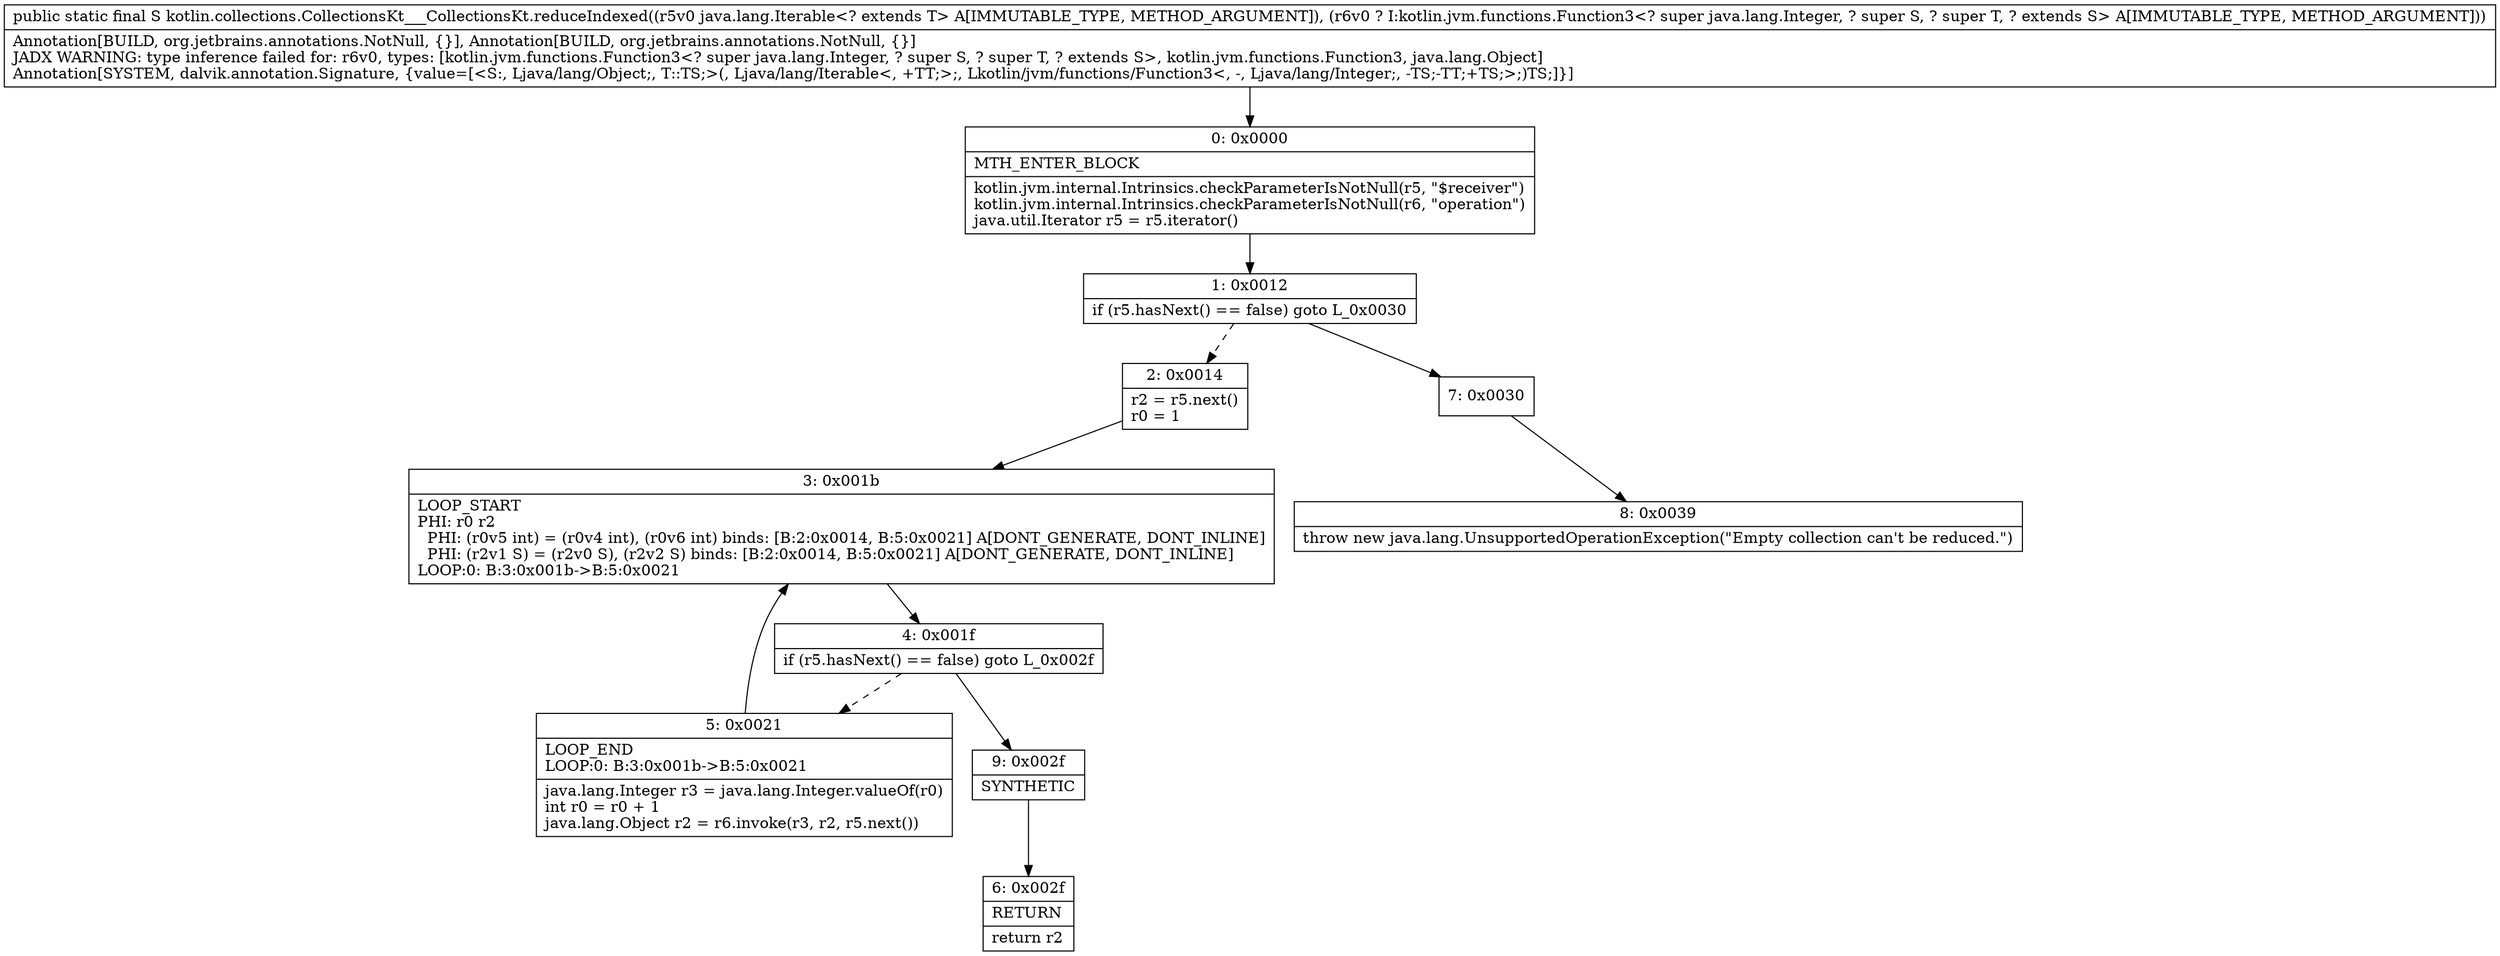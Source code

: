 digraph "CFG forkotlin.collections.CollectionsKt___CollectionsKt.reduceIndexed(Ljava\/lang\/Iterable;Lkotlin\/jvm\/functions\/Function3;)Ljava\/lang\/Object;" {
Node_0 [shape=record,label="{0\:\ 0x0000|MTH_ENTER_BLOCK\l|kotlin.jvm.internal.Intrinsics.checkParameterIsNotNull(r5, \"$receiver\")\lkotlin.jvm.internal.Intrinsics.checkParameterIsNotNull(r6, \"operation\")\ljava.util.Iterator r5 = r5.iterator()\l}"];
Node_1 [shape=record,label="{1\:\ 0x0012|if (r5.hasNext() == false) goto L_0x0030\l}"];
Node_2 [shape=record,label="{2\:\ 0x0014|r2 = r5.next()\lr0 = 1\l}"];
Node_3 [shape=record,label="{3\:\ 0x001b|LOOP_START\lPHI: r0 r2 \l  PHI: (r0v5 int) = (r0v4 int), (r0v6 int) binds: [B:2:0x0014, B:5:0x0021] A[DONT_GENERATE, DONT_INLINE]\l  PHI: (r2v1 S) = (r2v0 S), (r2v2 S) binds: [B:2:0x0014, B:5:0x0021] A[DONT_GENERATE, DONT_INLINE]\lLOOP:0: B:3:0x001b\-\>B:5:0x0021\l}"];
Node_4 [shape=record,label="{4\:\ 0x001f|if (r5.hasNext() == false) goto L_0x002f\l}"];
Node_5 [shape=record,label="{5\:\ 0x0021|LOOP_END\lLOOP:0: B:3:0x001b\-\>B:5:0x0021\l|java.lang.Integer r3 = java.lang.Integer.valueOf(r0)\lint r0 = r0 + 1\ljava.lang.Object r2 = r6.invoke(r3, r2, r5.next())\l}"];
Node_6 [shape=record,label="{6\:\ 0x002f|RETURN\l|return r2\l}"];
Node_7 [shape=record,label="{7\:\ 0x0030}"];
Node_8 [shape=record,label="{8\:\ 0x0039|throw new java.lang.UnsupportedOperationException(\"Empty collection can't be reduced.\")\l}"];
Node_9 [shape=record,label="{9\:\ 0x002f|SYNTHETIC\l}"];
MethodNode[shape=record,label="{public static final S kotlin.collections.CollectionsKt___CollectionsKt.reduceIndexed((r5v0 java.lang.Iterable\<? extends T\> A[IMMUTABLE_TYPE, METHOD_ARGUMENT]), (r6v0 ? I:kotlin.jvm.functions.Function3\<? super java.lang.Integer, ? super S, ? super T, ? extends S\> A[IMMUTABLE_TYPE, METHOD_ARGUMENT]))  | Annotation[BUILD, org.jetbrains.annotations.NotNull, \{\}], Annotation[BUILD, org.jetbrains.annotations.NotNull, \{\}]\lJADX WARNING: type inference failed for: r6v0, types: [kotlin.jvm.functions.Function3\<? super java.lang.Integer, ? super S, ? super T, ? extends S\>, kotlin.jvm.functions.Function3, java.lang.Object]\lAnnotation[SYSTEM, dalvik.annotation.Signature, \{value=[\<S:, Ljava\/lang\/Object;, T::TS;\>(, Ljava\/lang\/Iterable\<, +TT;\>;, Lkotlin\/jvm\/functions\/Function3\<, \-, Ljava\/lang\/Integer;, \-TS;\-TT;+TS;\>;)TS;]\}]\l}"];
MethodNode -> Node_0;
Node_0 -> Node_1;
Node_1 -> Node_2[style=dashed];
Node_1 -> Node_7;
Node_2 -> Node_3;
Node_3 -> Node_4;
Node_4 -> Node_5[style=dashed];
Node_4 -> Node_9;
Node_5 -> Node_3;
Node_7 -> Node_8;
Node_9 -> Node_6;
}

